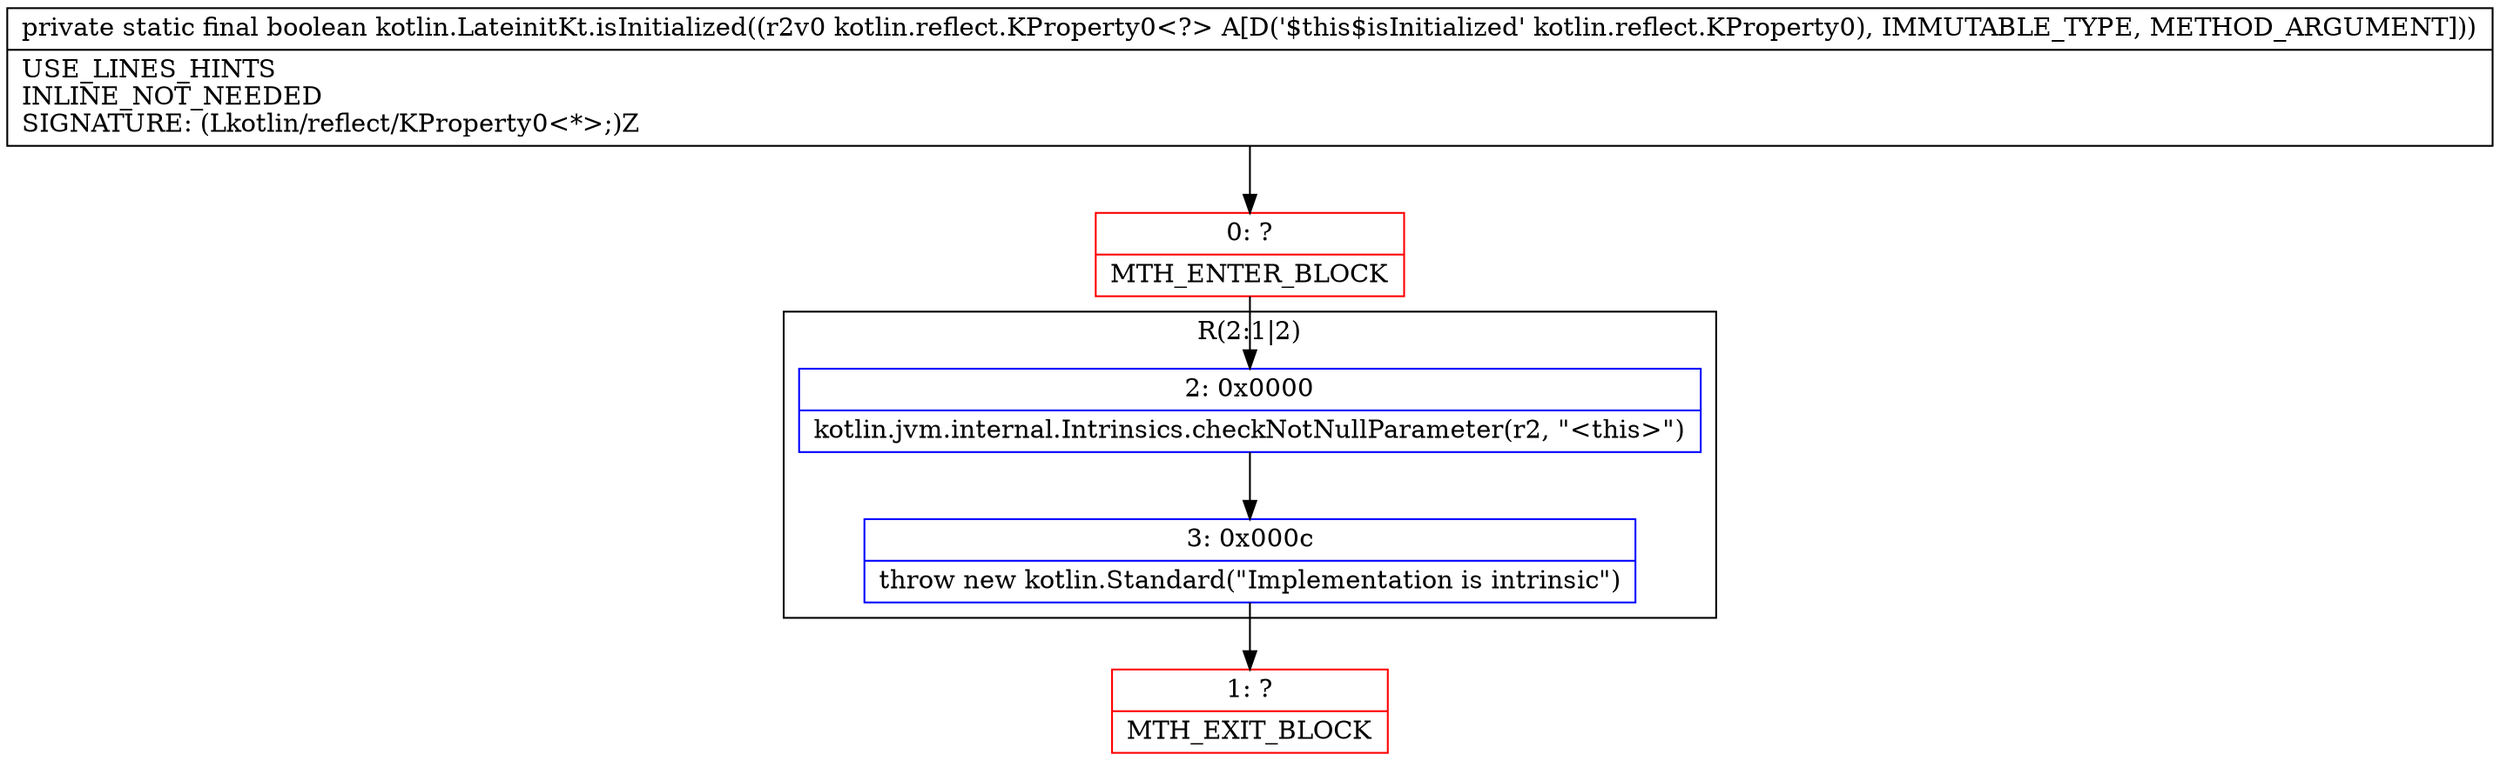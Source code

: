 digraph "CFG forkotlin.LateinitKt.isInitialized(Lkotlin\/reflect\/KProperty0;)Z" {
subgraph cluster_Region_1111431052 {
label = "R(2:1|2)";
node [shape=record,color=blue];
Node_2 [shape=record,label="{2\:\ 0x0000|kotlin.jvm.internal.Intrinsics.checkNotNullParameter(r2, \"\<this\>\")\l}"];
Node_3 [shape=record,label="{3\:\ 0x000c|throw new kotlin.Standard(\"Implementation is intrinsic\")\l}"];
}
Node_0 [shape=record,color=red,label="{0\:\ ?|MTH_ENTER_BLOCK\l}"];
Node_1 [shape=record,color=red,label="{1\:\ ?|MTH_EXIT_BLOCK\l}"];
MethodNode[shape=record,label="{private static final boolean kotlin.LateinitKt.isInitialized((r2v0 kotlin.reflect.KProperty0\<?\> A[D('$this$isInitialized' kotlin.reflect.KProperty0), IMMUTABLE_TYPE, METHOD_ARGUMENT]))  | USE_LINES_HINTS\lINLINE_NOT_NEEDED\lSIGNATURE: (Lkotlin\/reflect\/KProperty0\<*\>;)Z\l}"];
MethodNode -> Node_0;Node_2 -> Node_3;
Node_3 -> Node_1;
Node_0 -> Node_2;
}

